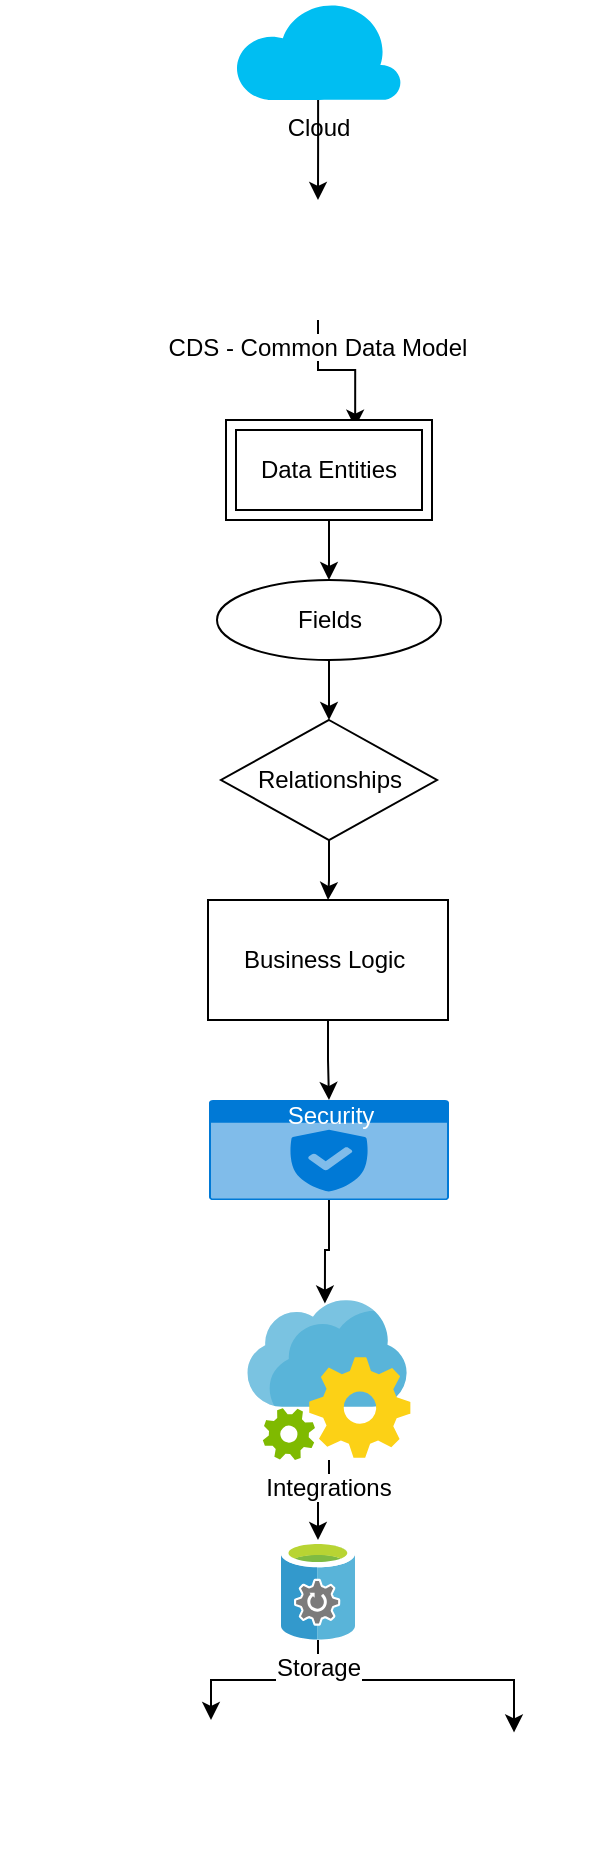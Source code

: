 <mxfile version="20.7.3" type="github">
  <diagram id="G6Jhaj-Kd8lYrflZTWRt" name="Page-1">
    <mxGraphModel dx="2266" dy="829" grid="1" gridSize="10" guides="1" tooltips="1" connect="1" arrows="1" fold="1" page="1" pageScale="1" pageWidth="850" pageHeight="1100" math="0" shadow="0">
      <root>
        <mxCell id="0" />
        <mxCell id="1" parent="0" />
        <mxCell id="Xthsi6uCNfq1cZiKxfYF-15" style="edgeStyle=orthogonalEdgeStyle;rounded=0;orthogonalLoop=1;jettySize=auto;html=1;" edge="1" parent="1" source="Xthsi6uCNfq1cZiKxfYF-1" target="Xthsi6uCNfq1cZiKxfYF-2">
          <mxGeometry relative="1" as="geometry" />
        </mxCell>
        <mxCell id="Xthsi6uCNfq1cZiKxfYF-1" value="Cloud" style="verticalLabelPosition=bottom;html=1;verticalAlign=top;align=center;strokeColor=none;fillColor=#00BEF2;shape=mxgraph.azure.cloud;" vertex="1" parent="1">
          <mxGeometry x="378.25" width="83.5" height="50" as="geometry" />
        </mxCell>
        <mxCell id="Xthsi6uCNfq1cZiKxfYF-16" style="edgeStyle=orthogonalEdgeStyle;rounded=0;orthogonalLoop=1;jettySize=auto;html=1;entryX=0.627;entryY=0.076;entryDx=0;entryDy=0;entryPerimeter=0;" edge="1" parent="1" source="Xthsi6uCNfq1cZiKxfYF-2" target="Xthsi6uCNfq1cZiKxfYF-3">
          <mxGeometry relative="1" as="geometry" />
        </mxCell>
        <mxCell id="Xthsi6uCNfq1cZiKxfYF-2" value="CDS - Common Data Model" style="shape=image;verticalLabelPosition=bottom;labelBackgroundColor=default;verticalAlign=top;aspect=fixed;imageAspect=0;image=https://static.thenounproject.com/png/1630971-200.png;" vertex="1" parent="1">
          <mxGeometry x="390" y="100" width="60" height="60" as="geometry" />
        </mxCell>
        <mxCell id="Xthsi6uCNfq1cZiKxfYF-17" style="edgeStyle=orthogonalEdgeStyle;rounded=0;orthogonalLoop=1;jettySize=auto;html=1;exitX=0.5;exitY=1;exitDx=0;exitDy=0;" edge="1" parent="1" source="Xthsi6uCNfq1cZiKxfYF-3" target="Xthsi6uCNfq1cZiKxfYF-5">
          <mxGeometry relative="1" as="geometry" />
        </mxCell>
        <mxCell id="Xthsi6uCNfq1cZiKxfYF-3" value="Data Entities" style="shape=ext;margin=3;double=1;whiteSpace=wrap;html=1;align=center;" vertex="1" parent="1">
          <mxGeometry x="374" y="210" width="103" height="50" as="geometry" />
        </mxCell>
        <mxCell id="Xthsi6uCNfq1cZiKxfYF-18" style="edgeStyle=orthogonalEdgeStyle;rounded=0;orthogonalLoop=1;jettySize=auto;html=1;exitX=0.5;exitY=1;exitDx=0;exitDy=0;" edge="1" parent="1" source="Xthsi6uCNfq1cZiKxfYF-5" target="Xthsi6uCNfq1cZiKxfYF-6">
          <mxGeometry relative="1" as="geometry" />
        </mxCell>
        <mxCell id="Xthsi6uCNfq1cZiKxfYF-5" value="Fields" style="ellipse;whiteSpace=wrap;html=1;align=center;" vertex="1" parent="1">
          <mxGeometry x="369.5" y="290" width="112" height="40" as="geometry" />
        </mxCell>
        <mxCell id="Xthsi6uCNfq1cZiKxfYF-20" style="edgeStyle=orthogonalEdgeStyle;rounded=0;orthogonalLoop=1;jettySize=auto;html=1;entryX=0.5;entryY=0;entryDx=0;entryDy=0;" edge="1" parent="1" source="Xthsi6uCNfq1cZiKxfYF-6" target="Xthsi6uCNfq1cZiKxfYF-7">
          <mxGeometry relative="1" as="geometry" />
        </mxCell>
        <mxCell id="Xthsi6uCNfq1cZiKxfYF-6" value="Relationships" style="shape=rhombus;perimeter=rhombusPerimeter;whiteSpace=wrap;html=1;align=center;" vertex="1" parent="1">
          <mxGeometry x="371.5" y="360" width="108" height="60" as="geometry" />
        </mxCell>
        <mxCell id="Xthsi6uCNfq1cZiKxfYF-21" style="edgeStyle=orthogonalEdgeStyle;rounded=0;orthogonalLoop=1;jettySize=auto;html=1;entryX=0.5;entryY=0;entryDx=0;entryDy=0;entryPerimeter=0;" edge="1" parent="1" source="Xthsi6uCNfq1cZiKxfYF-7" target="Xthsi6uCNfq1cZiKxfYF-8">
          <mxGeometry relative="1" as="geometry" />
        </mxCell>
        <mxCell id="Xthsi6uCNfq1cZiKxfYF-7" value="Business Logic&amp;nbsp;" style="rounded=0;whiteSpace=wrap;html=1;" vertex="1" parent="1">
          <mxGeometry x="365" y="450" width="120" height="60" as="geometry" />
        </mxCell>
        <mxCell id="Xthsi6uCNfq1cZiKxfYF-22" style="edgeStyle=orthogonalEdgeStyle;rounded=0;orthogonalLoop=1;jettySize=auto;html=1;entryX=0.475;entryY=0.022;entryDx=0;entryDy=0;entryPerimeter=0;" edge="1" parent="1" source="Xthsi6uCNfq1cZiKxfYF-8" target="Xthsi6uCNfq1cZiKxfYF-10">
          <mxGeometry relative="1" as="geometry" />
        </mxCell>
        <mxCell id="Xthsi6uCNfq1cZiKxfYF-8" value="Security" style="html=1;strokeColor=none;fillColor=#0079D6;labelPosition=center;verticalLabelPosition=middle;verticalAlign=top;align=center;fontSize=12;outlineConnect=0;spacingTop=-6;fontColor=#FFFFFF;sketch=0;shape=mxgraph.sitemap.security;" vertex="1" parent="1">
          <mxGeometry x="365.5" y="550" width="120" height="50" as="geometry" />
        </mxCell>
        <mxCell id="Xthsi6uCNfq1cZiKxfYF-23" value="" style="edgeStyle=orthogonalEdgeStyle;rounded=0;orthogonalLoop=1;jettySize=auto;html=1;" edge="1" parent="1" source="Xthsi6uCNfq1cZiKxfYF-10" target="Xthsi6uCNfq1cZiKxfYF-11">
          <mxGeometry relative="1" as="geometry" />
        </mxCell>
        <mxCell id="Xthsi6uCNfq1cZiKxfYF-10" value="Integrations" style="sketch=0;aspect=fixed;html=1;points=[];align=center;image;fontSize=12;image=img/lib/mscae/App_Configuration.svg;" vertex="1" parent="1">
          <mxGeometry x="384.68" y="650" width="81.63" height="80" as="geometry" />
        </mxCell>
        <mxCell id="Xthsi6uCNfq1cZiKxfYF-24" style="edgeStyle=orthogonalEdgeStyle;rounded=0;orthogonalLoop=1;jettySize=auto;html=1;entryX=0.75;entryY=0;entryDx=0;entryDy=0;" edge="1" parent="1" source="Xthsi6uCNfq1cZiKxfYF-11" target="Xthsi6uCNfq1cZiKxfYF-12">
          <mxGeometry relative="1" as="geometry" />
        </mxCell>
        <mxCell id="Xthsi6uCNfq1cZiKxfYF-25" style="edgeStyle=orthogonalEdgeStyle;rounded=0;orthogonalLoop=1;jettySize=auto;html=1;" edge="1" parent="1" source="Xthsi6uCNfq1cZiKxfYF-11" target="Xthsi6uCNfq1cZiKxfYF-14">
          <mxGeometry relative="1" as="geometry">
            <Array as="points">
              <mxPoint x="420" y="840" />
              <mxPoint x="518" y="840" />
            </Array>
          </mxGeometry>
        </mxCell>
        <mxCell id="Xthsi6uCNfq1cZiKxfYF-11" value="Storage" style="sketch=0;aspect=fixed;html=1;points=[];align=center;image;fontSize=12;image=img/lib/mscae/StorSimple_Data_Managers.svg;" vertex="1" parent="1">
          <mxGeometry x="401.5" y="770" width="37" height="50" as="geometry" />
        </mxCell>
        <mxCell id="Xthsi6uCNfq1cZiKxfYF-12" value="" style="shape=image;verticalLabelPosition=bottom;labelBackgroundColor=default;verticalAlign=top;aspect=fixed;imageAspect=0;image=https://accessorange.com/wp-content/uploads/2018/10/powerapps-logo.png;" vertex="1" parent="1">
          <mxGeometry x="261.5" y="860" width="140" height="70" as="geometry" />
        </mxCell>
        <mxCell id="Xthsi6uCNfq1cZiKxfYF-14" value="" style="shape=image;verticalLabelPosition=bottom;labelBackgroundColor=default;verticalAlign=top;aspect=fixed;imageAspect=0;image=https://styles.redditmedia.com/t5_3fca9/styles/communityIcon_3kkskcro87x91.jpg;" vertex="1" parent="1">
          <mxGeometry x="461.75" y="866.19" width="102.25" height="57.62" as="geometry" />
        </mxCell>
      </root>
    </mxGraphModel>
  </diagram>
</mxfile>
